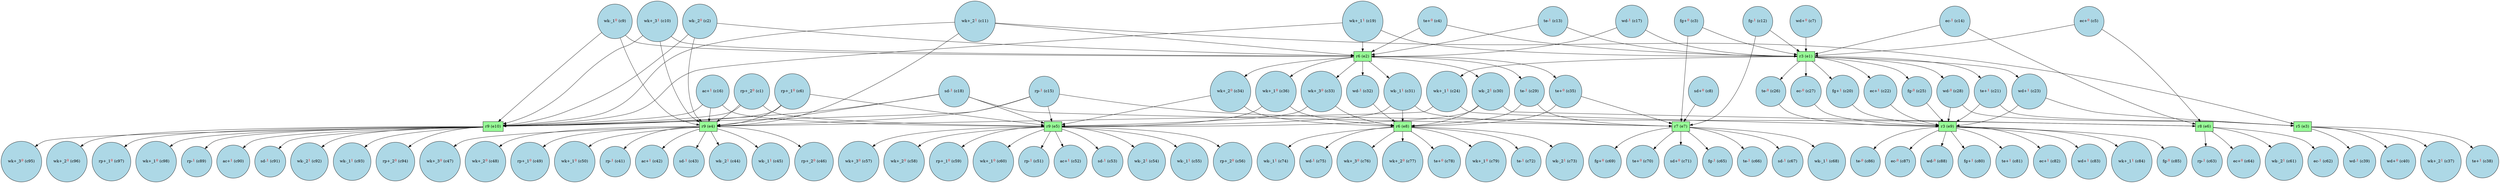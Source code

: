 digraph test {
  c1 -> e5;
  c1 -> e4;
  c1 -> e10;
  c2 -> e4;
  c2 -> e10;
  c2 -> e2;
  c3 -> e7;
  c3 -> e1;
  c4 -> e2;
  c4 -> e1;
  c5 -> e6;
  c5 -> e1;
  c6 -> e5;
  c6 -> e4;
  c6 -> e10;
  c7 -> e1;
  c8 -> e7;
  c9 -> e4;
  c9 -> e10;
  c9 -> e2;
  c10 -> e4;
  c10 -> e10;
  c10 -> e2;
  c11 -> e4;
  c11 -> e3;
  c11 -> e10;
  c11 -> e2;
  c12 -> e7;
  c12 -> e1;
  c13 -> e2;
  c13 -> e1;
  c14 -> e6;
  c14 -> e1;
  c15 -> e5;
  c15 -> e6;
  c15 -> e4;
  c15 -> e10;
  c16 -> e5;
  c16 -> e4;
  c16 -> e10;
  c17 -> e2;
  c17 -> e1;
  c18 -> e5;
  c18 -> e7;
  c18 -> e4;
  c18 -> e10;
  c19 -> e10;
  c19 -> e2;
  c19 -> e1;
  e1 -> c20;
  c20 -> e9;
  e1 -> c21;
  c21 -> e3;
  c21 -> e9;
  e1 -> c22;
  c22 -> e9;
  e1 -> c23;
  c23 -> e3;
  c23 -> e9;
  e1 -> c24;
  c24 -> e4;
  c24 -> e9;
  e1 -> c25;
  c25 -> e9;
  e1 -> c26;
  c26 -> e9;
  e1 -> c27;
  c27 -> e9;
  e1 -> c28;
  c28 -> e3;
  c28 -> e9;
  e2 -> c29;
  c29 -> e7;
  c29 -> e8;
  e2 -> c30;
  c30 -> e5;
  c30 -> e6;
  c30 -> e8;
  e2 -> c31;
  c31 -> e5;
  c31 -> e7;
  c31 -> e8;
  e2 -> c32;
  c32 -> e8;
  e2 -> c33;
  c33 -> e5;
  c33 -> e8;
  e2 -> c34;
  c34 -> e5;
  c34 -> e8;
  e2 -> c35;
  c35 -> e7;
  c35 -> e8;
  e2 -> c36;
  c36 -> e5;
  c36 -> e8;
  e3 -> c37;
  e3 -> c38;
  e3 -> c39;
  e3 -> c40;
  e4 -> c41;
  e4 -> c42;
  e4 -> c43;
  e4 -> c44;
  e4 -> c45;
  e4 -> c46;
  e4 -> c47;
  e4 -> c48;
  e4 -> c49;
  e4 -> c50;
  e5 -> c51;
  e5 -> c52;
  e5 -> c53;
  e5 -> c54;
  e5 -> c55;
  e5 -> c56;
  e5 -> c57;
  e5 -> c58;
  e5 -> c59;
  e5 -> c60;
  e6 -> c61;
  e6 -> c62;
  e6 -> c63;
  e6 -> c64;
  e7 -> c65;
  e7 -> c66;
  e7 -> c67;
  e7 -> c68;
  e7 -> c69;
  e7 -> c70;
  e7 -> c71;
  e8 -> c72;
  e8 -> c73;
  e8 -> c74;
  e8 -> c75;
  e8 -> c76;
  e8 -> c77;
  e8 -> c78;
  e8 -> c79;
  e9 -> c80;
  e9 -> c81;
  e9 -> c82;
  e9 -> c83;
  e9 -> c84;
  e9 -> c85;
  e9 -> c86;
  e9 -> c87;
  e9 -> c88;
  e10 -> c89;
  e10 -> c90;
  e10 -> c91;
  e10 -> c92;
  e10 -> c93;
  e10 -> c94;
  e10 -> c95;
  e10 -> c96;
  e10 -> c97;
  e10 -> c98;
  c1 [fillcolor=lightblue label= <rp+_2<FONT COLOR="red"><SUP>0</SUP></FONT>&nbsp;(c1)> shape=circle style=filled];
  c2 [fillcolor=lightblue label= <wk-_2<FONT COLOR="red"><SUP>0</SUP></FONT>&nbsp;(c2)> shape=circle style=filled];
  c3 [fillcolor=lightblue label= <fg+<FONT COLOR="red"><SUP>0</SUP></FONT>&nbsp;(c3)> shape=circle style=filled];
  c4 [fillcolor=lightblue label= <te+<FONT COLOR="red"><SUP>0</SUP></FONT>&nbsp;(c4)> shape=circle style=filled];
  c5 [fillcolor=lightblue label= <ec+<FONT COLOR="red"><SUP>0</SUP></FONT>&nbsp;(c5)> shape=circle style=filled];
  c6 [fillcolor=lightblue label= <rp+_1<FONT COLOR="red"><SUP>0</SUP></FONT>&nbsp;(c6)> shape=circle style=filled];
  c7 [fillcolor=lightblue label= <wd+<FONT COLOR="red"><SUP>0</SUP></FONT>&nbsp;(c7)> shape=circle style=filled];
  c8 [fillcolor=lightblue label= <sd+<FONT COLOR="red"><SUP>0</SUP></FONT>&nbsp;(c8)> shape=circle style=filled];
  c9 [fillcolor=lightblue label= <wk-_1<FONT COLOR="red"><SUP>0</SUP></FONT>&nbsp;(c9)> shape=circle style=filled];
  c10 [fillcolor=lightblue label= <wk+_3<FONT COLOR="red"><SUP>1</SUP></FONT>&nbsp;(c10)> shape=circle style=filled];
  c11 [fillcolor=lightblue label= <wk+_2<FONT COLOR="red"><SUP>1</SUP></FONT>&nbsp;(c11)> shape=circle style=filled];
  c12 [fillcolor=lightblue label= <fg-<FONT COLOR="red"><SUP>1</SUP></FONT>&nbsp;(c12)> shape=circle style=filled];
  c13 [fillcolor=lightblue label= <te-<FONT COLOR="red"><SUP>1</SUP></FONT>&nbsp;(c13)> shape=circle style=filled];
  c14 [fillcolor=lightblue label= <ec-<FONT COLOR="red"><SUP>1</SUP></FONT>&nbsp;(c14)> shape=circle style=filled];
  c15 [fillcolor=lightblue label= <rp-<FONT COLOR="red"><SUP>1</SUP></FONT>&nbsp;(c15)> shape=circle style=filled];
  c16 [fillcolor=lightblue label= <ac+<FONT COLOR="red"><SUP>1</SUP></FONT>&nbsp;(c16)> shape=circle style=filled];
  c17 [fillcolor=lightblue label= <wd-<FONT COLOR="red"><SUP>1</SUP></FONT>&nbsp;(c17)> shape=circle style=filled];
  c18 [fillcolor=lightblue label= <sd-<FONT COLOR="red"><SUP>1</SUP></FONT>&nbsp;(c18)> shape=circle style=filled];
  c19 [fillcolor=lightblue label= <wk+_1<FONT COLOR="red"><SUP>1</SUP></FONT>&nbsp;(c19)> shape=circle style=filled];
  c20 [fillcolor=lightblue label= <fg+<FONT COLOR="red"><SUP>1</SUP></FONT>&nbsp;(c20)> shape=circle style=filled];
  c21 [fillcolor=lightblue label= <te+<FONT COLOR="red"><SUP>1</SUP></FONT>&nbsp;(c21)> shape=circle style=filled];
  c22 [fillcolor=lightblue label= <ec+<FONT COLOR="red"><SUP>1</SUP></FONT>&nbsp;(c22)> shape=circle style=filled];
  c23 [fillcolor=lightblue label= <wd+<FONT COLOR="red"><SUP>1</SUP></FONT>&nbsp;(c23)> shape=circle style=filled];
  c24 [fillcolor=lightblue label= <wk+_1<FONT COLOR="red"><SUP>1</SUP></FONT>&nbsp;(c24)> shape=circle style=filled];
  c25 [fillcolor=lightblue label= <fg-<FONT COLOR="red"><SUP>0</SUP></FONT>&nbsp;(c25)> shape=circle style=filled];
  c26 [fillcolor=lightblue label= <te-<FONT COLOR="red"><SUP>0</SUP></FONT>&nbsp;(c26)> shape=circle style=filled];
  c27 [fillcolor=lightblue label= <ec-<FONT COLOR="red"><SUP>0</SUP></FONT>&nbsp;(c27)> shape=circle style=filled];
  c28 [fillcolor=lightblue label= <wd-<FONT COLOR="red"><SUP>0</SUP></FONT>&nbsp;(c28)> shape=circle style=filled];
  c29 [fillcolor=lightblue label= <te-<FONT COLOR="red"><SUP>1</SUP></FONT>&nbsp;(c29)> shape=circle style=filled];
  c30 [fillcolor=lightblue label= <wk-_2<FONT COLOR="red"><SUP>1</SUP></FONT>&nbsp;(c30)> shape=circle style=filled];
  c31 [fillcolor=lightblue label= <wk-_1<FONT COLOR="red"><SUP>1</SUP></FONT>&nbsp;(c31)> shape=circle style=filled];
  c32 [fillcolor=lightblue label= <wd-<FONT COLOR="red"><SUP>1</SUP></FONT>&nbsp;(c32)> shape=circle style=filled];
  c33 [fillcolor=lightblue label= <wk+_3<FONT COLOR="red"><SUP>0</SUP></FONT>&nbsp;(c33)> shape=circle style=filled];
  c34 [fillcolor=lightblue label= <wk+_2<FONT COLOR="red"><SUP>0</SUP></FONT>&nbsp;(c34)> shape=circle style=filled];
  c35 [fillcolor=lightblue label= <te+<FONT COLOR="red"><SUP>0</SUP></FONT>&nbsp;(c35)> shape=circle style=filled];
  c36 [fillcolor=lightblue label= <wk+_1<FONT COLOR="red"><SUP>0</SUP></FONT>&nbsp;(c36)> shape=circle style=filled];
  c37 [fillcolor=lightblue label= <wk+_2<FONT COLOR="red"><SUP>1</SUP></FONT>&nbsp;(c37)> shape=circle style=filled];
  c38 [fillcolor=lightblue label= <te+<FONT COLOR="red"><SUP>1</SUP></FONT>&nbsp;(c38)> shape=circle style=filled];
  c39 [fillcolor=lightblue label= <wd-<FONT COLOR="red"><SUP>1</SUP></FONT>&nbsp;(c39)> shape=circle style=filled];
  c40 [fillcolor=lightblue label= <wd+<FONT COLOR="red"><SUP>0</SUP></FONT>&nbsp;(c40)> shape=circle style=filled];
  c41 [fillcolor=lightblue label= <rp-<FONT COLOR="red"><SUP>1</SUP></FONT>&nbsp;(c41)> shape=circle style=filled];
  c42 [fillcolor=lightblue label= <ac+<FONT COLOR="red"><SUP>1</SUP></FONT>&nbsp;(c42)> shape=circle style=filled];
  c43 [fillcolor=lightblue label= <sd-<FONT COLOR="red"><SUP>1</SUP></FONT>&nbsp;(c43)> shape=circle style=filled];
  c44 [fillcolor=lightblue label= <wk-_2<FONT COLOR="red"><SUP>1</SUP></FONT>&nbsp;(c44)> shape=circle style=filled];
  c45 [fillcolor=lightblue label= <wk-_1<FONT COLOR="red"><SUP>1</SUP></FONT>&nbsp;(c45)> shape=circle style=filled];
  c46 [fillcolor=lightblue label= <rp+_2<FONT COLOR="red"><SUP>0</SUP></FONT>&nbsp;(c46)> shape=circle style=filled];
  c47 [fillcolor=lightblue label= <wk+_3<FONT COLOR="red"><SUP>0</SUP></FONT>&nbsp;(c47)> shape=circle style=filled];
  c48 [fillcolor=lightblue label= <wk+_2<FONT COLOR="red"><SUP>0</SUP></FONT>&nbsp;(c48)> shape=circle style=filled];
  c49 [fillcolor=lightblue label= <rp+_1<FONT COLOR="red"><SUP>0</SUP></FONT>&nbsp;(c49)> shape=circle style=filled];
  c50 [fillcolor=lightblue label= <wk+_1<FONT COLOR="red"><SUP>0</SUP></FONT>&nbsp;(c50)> shape=circle style=filled];
  c51 [fillcolor=lightblue label= <rp-<FONT COLOR="red"><SUP>1</SUP></FONT>&nbsp;(c51)> shape=circle style=filled];
  c52 [fillcolor=lightblue label= <ac+<FONT COLOR="red"><SUP>1</SUP></FONT>&nbsp;(c52)> shape=circle style=filled];
  c53 [fillcolor=lightblue label= <sd-<FONT COLOR="red"><SUP>1</SUP></FONT>&nbsp;(c53)> shape=circle style=filled];
  c54 [fillcolor=lightblue label= <wk-_2<FONT COLOR="red"><SUP>1</SUP></FONT>&nbsp;(c54)> shape=circle style=filled];
  c55 [fillcolor=lightblue label= <wk-_1<FONT COLOR="red"><SUP>1</SUP></FONT>&nbsp;(c55)> shape=circle style=filled];
  c56 [fillcolor=lightblue label= <rp+_2<FONT COLOR="red"><SUP>0</SUP></FONT>&nbsp;(c56)> shape=circle style=filled];
  c57 [fillcolor=lightblue label= <wk+_3<FONT COLOR="red"><SUP>0</SUP></FONT>&nbsp;(c57)> shape=circle style=filled];
  c58 [fillcolor=lightblue label= <wk+_2<FONT COLOR="red"><SUP>0</SUP></FONT>&nbsp;(c58)> shape=circle style=filled];
  c59 [fillcolor=lightblue label= <rp+_1<FONT COLOR="red"><SUP>0</SUP></FONT>&nbsp;(c59)> shape=circle style=filled];
  c60 [fillcolor=lightblue label= <wk+_1<FONT COLOR="red"><SUP>0</SUP></FONT>&nbsp;(c60)> shape=circle style=filled];
  c61 [fillcolor=lightblue label= <wk-_2<FONT COLOR="red"><SUP>1</SUP></FONT>&nbsp;(c61)> shape=circle style=filled];
  c62 [fillcolor=lightblue label= <ec-<FONT COLOR="red"><SUP>1</SUP></FONT>&nbsp;(c62)> shape=circle style=filled];
  c63 [fillcolor=lightblue label= <rp-<FONT COLOR="red"><SUP>1</SUP></FONT>&nbsp;(c63)> shape=circle style=filled];
  c64 [fillcolor=lightblue label= <ec+<FONT COLOR="red"><SUP>0</SUP></FONT>&nbsp;(c64)> shape=circle style=filled];
  c65 [fillcolor=lightblue label= <fg-<FONT COLOR="red"><SUP>1</SUP></FONT>&nbsp;(c65)> shape=circle style=filled];
  c66 [fillcolor=lightblue label= <te-<FONT COLOR="red"><SUP>1</SUP></FONT>&nbsp;(c66)> shape=circle style=filled];
  c67 [fillcolor=lightblue label= <sd-<FONT COLOR="red"><SUP>1</SUP></FONT>&nbsp;(c67)> shape=circle style=filled];
  c68 [fillcolor=lightblue label= <wk-_1<FONT COLOR="red"><SUP>1</SUP></FONT>&nbsp;(c68)> shape=circle style=filled];
  c69 [fillcolor=lightblue label= <fg+<FONT COLOR="red"><SUP>0</SUP></FONT>&nbsp;(c69)> shape=circle style=filled];
  c70 [fillcolor=lightblue label= <te+<FONT COLOR="red"><SUP>0</SUP></FONT>&nbsp;(c70)> shape=circle style=filled];
  c71 [fillcolor=lightblue label= <sd+<FONT COLOR="red"><SUP>0</SUP></FONT>&nbsp;(c71)> shape=circle style=filled];
  c72 [fillcolor=lightblue label= <te-<FONT COLOR="red"><SUP>1</SUP></FONT>&nbsp;(c72)> shape=circle style=filled];
  c73 [fillcolor=lightblue label= <wk-_2<FONT COLOR="red"><SUP>1</SUP></FONT>&nbsp;(c73)> shape=circle style=filled];
  c74 [fillcolor=lightblue label= <wk-_1<FONT COLOR="red"><SUP>1</SUP></FONT>&nbsp;(c74)> shape=circle style=filled];
  c75 [fillcolor=lightblue label= <wd-<FONT COLOR="red"><SUP>1</SUP></FONT>&nbsp;(c75)> shape=circle style=filled];
  c76 [fillcolor=lightblue label= <wk+_3<FONT COLOR="red"><SUP>0</SUP></FONT>&nbsp;(c76)> shape=circle style=filled];
  c77 [fillcolor=lightblue label= <wk+_2<FONT COLOR="red"><SUP>0</SUP></FONT>&nbsp;(c77)> shape=circle style=filled];
  c78 [fillcolor=lightblue label= <te+<FONT COLOR="red"><SUP>0</SUP></FONT>&nbsp;(c78)> shape=circle style=filled];
  c79 [fillcolor=lightblue label= <wk+_1<FONT COLOR="red"><SUP>0</SUP></FONT>&nbsp;(c79)> shape=circle style=filled];
  c80 [fillcolor=lightblue label= <fg+<FONT COLOR="red"><SUP>1</SUP></FONT>&nbsp;(c80)> shape=circle style=filled];
  c81 [fillcolor=lightblue label= <te+<FONT COLOR="red"><SUP>1</SUP></FONT>&nbsp;(c81)> shape=circle style=filled];
  c82 [fillcolor=lightblue label= <ec+<FONT COLOR="red"><SUP>1</SUP></FONT>&nbsp;(c82)> shape=circle style=filled];
  c83 [fillcolor=lightblue label= <wd+<FONT COLOR="red"><SUP>1</SUP></FONT>&nbsp;(c83)> shape=circle style=filled];
  c84 [fillcolor=lightblue label= <wk+_1<FONT COLOR="red"><SUP>1</SUP></FONT>&nbsp;(c84)> shape=circle style=filled];
  c85 [fillcolor=lightblue label= <fg-<FONT COLOR="red"><SUP>0</SUP></FONT>&nbsp;(c85)> shape=circle style=filled];
  c86 [fillcolor=lightblue label= <te-<FONT COLOR="red"><SUP>0</SUP></FONT>&nbsp;(c86)> shape=circle style=filled];
  c87 [fillcolor=lightblue label= <ec-<FONT COLOR="red"><SUP>0</SUP></FONT>&nbsp;(c87)> shape=circle style=filled];
  c88 [fillcolor=lightblue label= <wd-<FONT COLOR="red"><SUP>0</SUP></FONT>&nbsp;(c88)> shape=circle style=filled];
  c89 [fillcolor=lightblue label= <rp-<FONT COLOR="red"><SUP>1</SUP></FONT>&nbsp;(c89)> shape=circle style=filled];
  c90 [fillcolor=lightblue label= <ac+<FONT COLOR="red"><SUP>1</SUP></FONT>&nbsp;(c90)> shape=circle style=filled];
  c91 [fillcolor=lightblue label= <sd-<FONT COLOR="red"><SUP>1</SUP></FONT>&nbsp;(c91)> shape=circle style=filled];
  c92 [fillcolor=lightblue label= <wk-_2<FONT COLOR="red"><SUP>1</SUP></FONT>&nbsp;(c92)> shape=circle style=filled];
  c93 [fillcolor=lightblue label= <wk-_1<FONT COLOR="red"><SUP>1</SUP></FONT>&nbsp;(c93)> shape=circle style=filled];
  c94 [fillcolor=lightblue label= <rp+_2<FONT COLOR="red"><SUP>0</SUP></FONT>&nbsp;(c94)> shape=circle style=filled];
  c95 [fillcolor=lightblue label= <wk+_3<FONT COLOR="red"><SUP>0</SUP></FONT>&nbsp;(c95)> shape=circle style=filled];
  c96 [fillcolor=lightblue label= <wk+_2<FONT COLOR="red"><SUP>0</SUP></FONT>&nbsp;(c96)> shape=circle style=filled];
  c97 [fillcolor=lightblue label= <rp+_1<FONT COLOR="red"><SUP>0</SUP></FONT>&nbsp;(c97)> shape=circle style=filled];
  c98 [fillcolor=lightblue label= <wk+_1<FONT COLOR="red"><SUP>0</SUP></FONT>&nbsp;(c98)> shape=circle style=filled];
  e1 [fillcolor=palegreen label="r3 (e1)" shape=box style=filled];
  e2 [fillcolor=palegreen label="r6 (e2)" shape=box style=filled];
  e3 [fillcolor=palegreen label="r5 (e3)" shape=box style=filled];
  e4 [fillcolor=palegreen label="r9 (e4)" shape=box style=filled];
  e5 [fillcolor=palegreen label="r9 (e5)" shape=box style=filled];
  e6 [fillcolor=palegreen label="r8 (e6)" shape=box style=filled];
  e7 [fillcolor=palegreen label="r7 (e7)" shape=box style=filled];
  e8 [fillcolor=palegreen label="r6 (e8)" shape=box style=filled];
  e9 [fillcolor=palegreen label="r3 (e9)" shape=box style=filled];
  e10 [fillcolor=palegreen label="r9 (e10)" shape=box style=filled];
}
